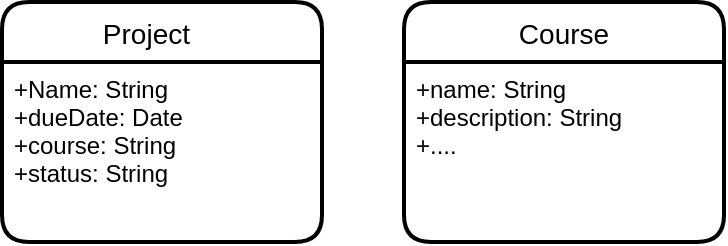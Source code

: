 <mxfile version="15.5.2" type="device"><diagram id="BnM2w7TDBi0HSXkM1O4K" name="Page-1"><mxGraphModel dx="593" dy="306" grid="1" gridSize="10" guides="1" tooltips="1" connect="1" arrows="1" fold="1" page="1" pageScale="1" pageWidth="850" pageHeight="1100" math="0" shadow="0"><root><mxCell id="0"/><mxCell id="1" parent="0"/><mxCell id="jBe31FoH57H_M4FlkxL9-5" value="Project    " style="swimlane;childLayout=stackLayout;horizontal=1;startSize=30;horizontalStack=0;rounded=1;fontSize=14;fontStyle=0;strokeWidth=2;resizeParent=0;resizeLast=1;shadow=0;dashed=0;align=center;" vertex="1" parent="1"><mxGeometry x="180" y="120" width="160" height="120" as="geometry"/></mxCell><mxCell id="jBe31FoH57H_M4FlkxL9-6" value="+Name: String&#xA;+dueDate: Date&#xA;+course: String&#xA;+status: String&#xA;" style="align=left;strokeColor=none;fillColor=none;spacingLeft=4;fontSize=12;verticalAlign=top;resizable=0;rotatable=0;part=1;" vertex="1" parent="jBe31FoH57H_M4FlkxL9-5"><mxGeometry y="30" width="160" height="90" as="geometry"/></mxCell><mxCell id="jBe31FoH57H_M4FlkxL9-7" value="Course" style="swimlane;childLayout=stackLayout;horizontal=1;startSize=30;horizontalStack=0;rounded=1;fontSize=14;fontStyle=0;strokeWidth=2;resizeParent=0;resizeLast=1;shadow=0;dashed=0;align=center;" vertex="1" parent="1"><mxGeometry x="381" y="120" width="160" height="120" as="geometry"/></mxCell><mxCell id="jBe31FoH57H_M4FlkxL9-8" value="+name: String&#xA;+description: String&#xA;+....&#xA;" style="align=left;strokeColor=none;fillColor=none;spacingLeft=4;fontSize=12;verticalAlign=top;resizable=0;rotatable=0;part=1;" vertex="1" parent="jBe31FoH57H_M4FlkxL9-7"><mxGeometry y="30" width="160" height="90" as="geometry"/></mxCell></root></mxGraphModel></diagram></mxfile>